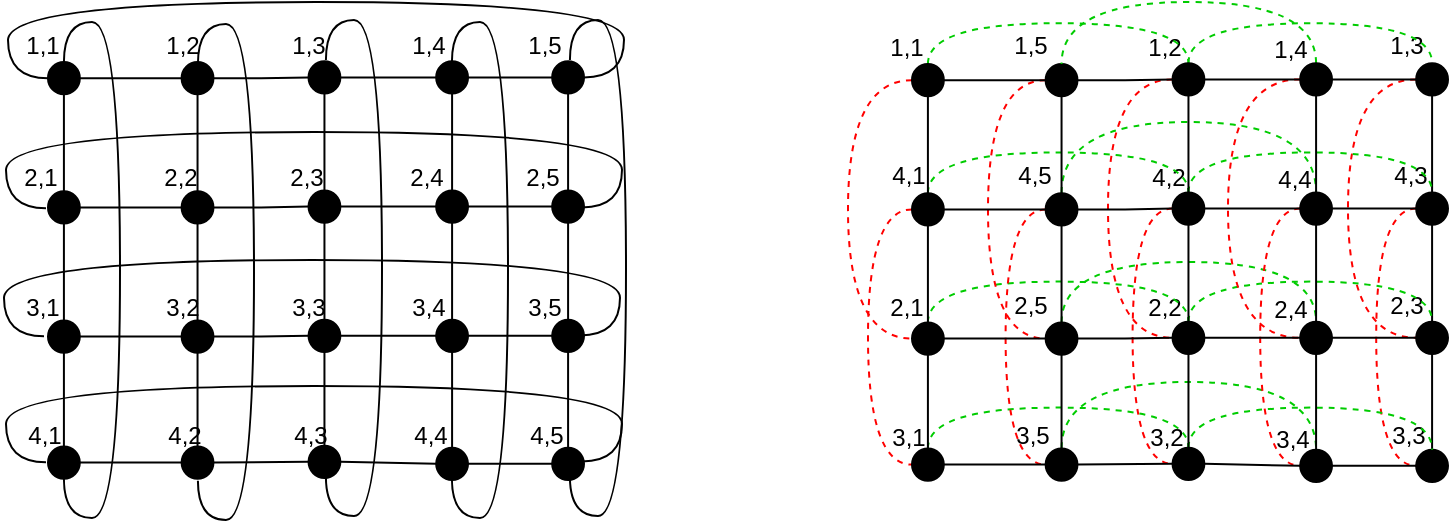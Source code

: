 <mxfile version="20.4.0" type="github">
  <diagram id="6lxwd2tFvA-u8Np8MpL-" name="Page-1">
    <mxGraphModel dx="1038" dy="483" grid="1" gridSize="10" guides="1" tooltips="1" connect="1" arrows="1" fold="1" page="1" pageScale="1" pageWidth="827" pageHeight="1169" math="0" shadow="0">
      <root>
        <mxCell id="0" />
        <mxCell id="1" parent="0" />
        <mxCell id="Bz5Knsb119byF3IW7ttu-165" value="3,3" style="text;html=1;align=center;verticalAlign=middle;resizable=0;points=[];autosize=1;strokeColor=none;fillColor=none;" vertex="1" parent="1">
          <mxGeometry x="770" y="242" width="40" height="30" as="geometry" />
        </mxCell>
        <mxCell id="Bz5Knsb119byF3IW7ttu-88" value="2,4" style="text;html=1;align=center;verticalAlign=middle;resizable=0;points=[];autosize=1;strokeColor=none;fillColor=none;" vertex="1" parent="1">
          <mxGeometry x="711" y="179" width="40" height="30" as="geometry" />
        </mxCell>
        <mxCell id="Bz5Knsb119byF3IW7ttu-166" value="4,3" style="text;html=1;align=center;verticalAlign=middle;resizable=0;points=[];autosize=1;strokeColor=none;fillColor=none;" vertex="1" parent="1">
          <mxGeometry x="771" y="112" width="40" height="30" as="geometry" />
        </mxCell>
        <mxCell id="Bz5Knsb119byF3IW7ttu-93" value="3,4" style="text;html=1;align=center;verticalAlign=middle;resizable=0;points=[];autosize=1;strokeColor=none;fillColor=none;" vertex="1" parent="1">
          <mxGeometry x="712" y="244" width="40" height="30" as="geometry" />
        </mxCell>
        <mxCell id="Bz5Knsb119byF3IW7ttu-98" value="4,4" style="text;html=1;align=center;verticalAlign=middle;resizable=0;points=[];autosize=1;strokeColor=none;fillColor=none;" vertex="1" parent="1">
          <mxGeometry x="713" y="114" width="40" height="30" as="geometry" />
        </mxCell>
        <mxCell id="Bz5Knsb119byF3IW7ttu-170" value="4,1" style="text;html=1;align=center;verticalAlign=middle;resizable=0;points=[];autosize=1;strokeColor=none;fillColor=none;" vertex="1" parent="1">
          <mxGeometry x="520" y="112" width="40" height="30" as="geometry" />
        </mxCell>
        <mxCell id="Bz5Knsb119byF3IW7ttu-83" value="1,4" style="text;html=1;align=center;verticalAlign=middle;resizable=0;points=[];autosize=1;strokeColor=none;fillColor=none;" vertex="1" parent="1">
          <mxGeometry x="711" y="49" width="40" height="30" as="geometry" />
        </mxCell>
        <mxCell id="Bz5Knsb119byF3IW7ttu-163" value="1,3" style="text;html=1;align=center;verticalAlign=middle;resizable=0;points=[];autosize=1;strokeColor=none;fillColor=none;" vertex="1" parent="1">
          <mxGeometry x="769" y="47" width="40" height="30" as="geometry" />
        </mxCell>
        <mxCell id="Bz5Knsb119byF3IW7ttu-56" value="1,1" style="text;html=1;align=center;verticalAlign=middle;resizable=0;points=[];autosize=1;strokeColor=none;fillColor=none;" vertex="1" parent="1">
          <mxGeometry x="87" y="47" width="40" height="30" as="geometry" />
        </mxCell>
        <mxCell id="Bz5Knsb119byF3IW7ttu-57" value="1,2" style="text;html=1;align=center;verticalAlign=middle;resizable=0;points=[];autosize=1;strokeColor=none;fillColor=none;" vertex="1" parent="1">
          <mxGeometry x="157" y="47" width="40" height="30" as="geometry" />
        </mxCell>
        <mxCell id="Bz5Knsb119byF3IW7ttu-58" value="1,3" style="text;html=1;align=center;verticalAlign=middle;resizable=0;points=[];autosize=1;strokeColor=none;fillColor=none;" vertex="1" parent="1">
          <mxGeometry x="220" y="47" width="40" height="30" as="geometry" />
        </mxCell>
        <mxCell id="Bz5Knsb119byF3IW7ttu-59" value="1,4" style="text;html=1;align=center;verticalAlign=middle;resizable=0;points=[];autosize=1;strokeColor=none;fillColor=none;" vertex="1" parent="1">
          <mxGeometry x="280" y="47" width="40" height="30" as="geometry" />
        </mxCell>
        <mxCell id="Bz5Knsb119byF3IW7ttu-60" value="1,5" style="text;html=1;align=center;verticalAlign=middle;resizable=0;points=[];autosize=1;strokeColor=none;fillColor=none;" vertex="1" parent="1">
          <mxGeometry x="338" y="47" width="40" height="30" as="geometry" />
        </mxCell>
        <mxCell id="Bz5Knsb119byF3IW7ttu-61" value="2,1" style="text;html=1;align=center;verticalAlign=middle;resizable=0;points=[];autosize=1;strokeColor=none;fillColor=none;" vertex="1" parent="1">
          <mxGeometry x="86" y="113" width="40" height="30" as="geometry" />
        </mxCell>
        <mxCell id="Bz5Knsb119byF3IW7ttu-62" value="2,2" style="text;html=1;align=center;verticalAlign=middle;resizable=0;points=[];autosize=1;strokeColor=none;fillColor=none;" vertex="1" parent="1">
          <mxGeometry x="156" y="113" width="40" height="30" as="geometry" />
        </mxCell>
        <mxCell id="Bz5Knsb119byF3IW7ttu-63" value="2,3" style="text;html=1;align=center;verticalAlign=middle;resizable=0;points=[];autosize=1;strokeColor=none;fillColor=none;" vertex="1" parent="1">
          <mxGeometry x="219" y="113" width="40" height="30" as="geometry" />
        </mxCell>
        <mxCell id="Bz5Knsb119byF3IW7ttu-64" value="2,4" style="text;html=1;align=center;verticalAlign=middle;resizable=0;points=[];autosize=1;strokeColor=none;fillColor=none;" vertex="1" parent="1">
          <mxGeometry x="279" y="113" width="40" height="30" as="geometry" />
        </mxCell>
        <mxCell id="Bz5Knsb119byF3IW7ttu-65" value="2,5" style="text;html=1;align=center;verticalAlign=middle;resizable=0;points=[];autosize=1;strokeColor=none;fillColor=none;" vertex="1" parent="1">
          <mxGeometry x="337" y="113" width="40" height="30" as="geometry" />
        </mxCell>
        <mxCell id="Bz5Knsb119byF3IW7ttu-66" value="3,1" style="text;html=1;align=center;verticalAlign=middle;resizable=0;points=[];autosize=1;strokeColor=none;fillColor=none;" vertex="1" parent="1">
          <mxGeometry x="87" y="178" width="40" height="30" as="geometry" />
        </mxCell>
        <mxCell id="Bz5Knsb119byF3IW7ttu-67" value="3,2" style="text;html=1;align=center;verticalAlign=middle;resizable=0;points=[];autosize=1;strokeColor=none;fillColor=none;" vertex="1" parent="1">
          <mxGeometry x="157" y="178" width="40" height="30" as="geometry" />
        </mxCell>
        <mxCell id="Bz5Knsb119byF3IW7ttu-68" value="3,3" style="text;html=1;align=center;verticalAlign=middle;resizable=0;points=[];autosize=1;strokeColor=none;fillColor=none;" vertex="1" parent="1">
          <mxGeometry x="220" y="178" width="40" height="30" as="geometry" />
        </mxCell>
        <mxCell id="Bz5Knsb119byF3IW7ttu-69" value="3,4" style="text;html=1;align=center;verticalAlign=middle;resizable=0;points=[];autosize=1;strokeColor=none;fillColor=none;" vertex="1" parent="1">
          <mxGeometry x="280" y="178" width="40" height="30" as="geometry" />
        </mxCell>
        <mxCell id="Bz5Knsb119byF3IW7ttu-70" value="3,5" style="text;html=1;align=center;verticalAlign=middle;resizable=0;points=[];autosize=1;strokeColor=none;fillColor=none;" vertex="1" parent="1">
          <mxGeometry x="338" y="178" width="40" height="30" as="geometry" />
        </mxCell>
        <mxCell id="Bz5Knsb119byF3IW7ttu-71" value="4,1" style="text;html=1;align=center;verticalAlign=middle;resizable=0;points=[];autosize=1;strokeColor=none;fillColor=none;" vertex="1" parent="1">
          <mxGeometry x="88" y="242" width="40" height="30" as="geometry" />
        </mxCell>
        <mxCell id="Bz5Knsb119byF3IW7ttu-72" value="4,2" style="text;html=1;align=center;verticalAlign=middle;resizable=0;points=[];autosize=1;strokeColor=none;fillColor=none;" vertex="1" parent="1">
          <mxGeometry x="158" y="242" width="40" height="30" as="geometry" />
        </mxCell>
        <mxCell id="Bz5Knsb119byF3IW7ttu-73" value="4,3" style="text;html=1;align=center;verticalAlign=middle;resizable=0;points=[];autosize=1;strokeColor=none;fillColor=none;" vertex="1" parent="1">
          <mxGeometry x="221" y="242" width="40" height="30" as="geometry" />
        </mxCell>
        <mxCell id="Bz5Knsb119byF3IW7ttu-74" value="4,4" style="text;html=1;align=center;verticalAlign=middle;resizable=0;points=[];autosize=1;strokeColor=none;fillColor=none;" vertex="1" parent="1">
          <mxGeometry x="281" y="242" width="40" height="30" as="geometry" />
        </mxCell>
        <mxCell id="Bz5Knsb119byF3IW7ttu-75" value="4,5" style="text;html=1;align=center;verticalAlign=middle;resizable=0;points=[];autosize=1;strokeColor=none;fillColor=none;" vertex="1" parent="1">
          <mxGeometry x="339" y="242" width="40" height="30" as="geometry" />
        </mxCell>
        <mxCell id="Bz5Knsb119byF3IW7ttu-42" value="" style="group" vertex="1" connectable="0" parent="1">
          <mxGeometry x="110" y="70" width="210" height="210" as="geometry" />
        </mxCell>
        <mxCell id="Bz5Knsb119byF3IW7ttu-156" style="edgeStyle=orthogonalEdgeStyle;curved=1;rounded=0;orthogonalLoop=1;jettySize=auto;html=1;exitX=0.5;exitY=0;exitDx=0;exitDy=0;entryX=0.5;entryY=1;entryDx=0;entryDy=0;endArrow=none;endFill=0;" edge="1" parent="Bz5Knsb119byF3IW7ttu-42" source="Bz5Knsb119byF3IW7ttu-1" target="Bz5Knsb119byF3IW7ttu-6">
          <mxGeometry relative="1" as="geometry">
            <Array as="points">
              <mxPoint x="8" y="-20" />
              <mxPoint x="36" y="-20" />
              <mxPoint x="36" y="228" />
              <mxPoint x="8" y="228" />
            </Array>
          </mxGeometry>
        </mxCell>
        <mxCell id="Bz5Knsb119byF3IW7ttu-1" value="" style="ellipse;whiteSpace=wrap;html=1;strokeColor=#000000;fillColor=#000000;" vertex="1" parent="Bz5Knsb119byF3IW7ttu-42">
          <mxGeometry width="15.909" height="16.154" as="geometry" />
        </mxCell>
        <mxCell id="Bz5Knsb119byF3IW7ttu-2" value="" style="ellipse;whiteSpace=wrap;html=1;strokeColor=#000000;fillColor=#000000;" vertex="1" parent="Bz5Knsb119byF3IW7ttu-42">
          <mxGeometry y="64.615" width="15.909" height="16.154" as="geometry" />
        </mxCell>
        <mxCell id="Bz5Knsb119byF3IW7ttu-4" style="edgeStyle=orthogonalEdgeStyle;rounded=0;orthogonalLoop=1;jettySize=auto;html=1;exitX=0.5;exitY=1;exitDx=0;exitDy=0;entryX=0.5;entryY=0;entryDx=0;entryDy=0;endArrow=none;endFill=0;" edge="1" parent="Bz5Knsb119byF3IW7ttu-42" source="Bz5Knsb119byF3IW7ttu-1" target="Bz5Knsb119byF3IW7ttu-2">
          <mxGeometry relative="1" as="geometry" />
        </mxCell>
        <mxCell id="Bz5Knsb119byF3IW7ttu-3" value="" style="ellipse;whiteSpace=wrap;html=1;strokeColor=#000000;fillColor=#000000;" vertex="1" parent="Bz5Knsb119byF3IW7ttu-42">
          <mxGeometry y="129.231" width="15.909" height="16.154" as="geometry" />
        </mxCell>
        <mxCell id="Bz5Knsb119byF3IW7ttu-5" style="edgeStyle=orthogonalEdgeStyle;rounded=0;orthogonalLoop=1;jettySize=auto;html=1;exitX=0.5;exitY=1;exitDx=0;exitDy=0;entryX=0.5;entryY=0;entryDx=0;entryDy=0;endArrow=none;endFill=0;" edge="1" parent="Bz5Knsb119byF3IW7ttu-42" source="Bz5Knsb119byF3IW7ttu-2" target="Bz5Knsb119byF3IW7ttu-3">
          <mxGeometry relative="1" as="geometry" />
        </mxCell>
        <mxCell id="Bz5Knsb119byF3IW7ttu-6" value="" style="ellipse;whiteSpace=wrap;html=1;strokeColor=#000000;fillColor=#000000;" vertex="1" parent="Bz5Knsb119byF3IW7ttu-42">
          <mxGeometry y="192.231" width="15.909" height="16.154" as="geometry" />
        </mxCell>
        <mxCell id="Bz5Knsb119byF3IW7ttu-7" style="rounded=0;orthogonalLoop=1;jettySize=auto;html=1;exitX=0.5;exitY=1;exitDx=0;exitDy=0;endArrow=none;endFill=0;entryX=0.5;entryY=0;entryDx=0;entryDy=0;" edge="1" parent="Bz5Knsb119byF3IW7ttu-42" source="Bz5Knsb119byF3IW7ttu-3" target="Bz5Knsb119byF3IW7ttu-6">
          <mxGeometry relative="1" as="geometry">
            <mxPoint x="20" y="180" as="targetPoint" />
          </mxGeometry>
        </mxCell>
        <mxCell id="Bz5Knsb119byF3IW7ttu-9" value="" style="ellipse;whiteSpace=wrap;html=1;strokeColor=#000000;fillColor=#000000;" vertex="1" parent="Bz5Knsb119byF3IW7ttu-42">
          <mxGeometry x="66.818" width="15.909" height="16.154" as="geometry" />
        </mxCell>
        <mxCell id="Bz5Knsb119byF3IW7ttu-16" style="edgeStyle=orthogonalEdgeStyle;rounded=0;orthogonalLoop=1;jettySize=auto;html=1;exitX=1;exitY=0.5;exitDx=0;exitDy=0;entryX=0;entryY=0.5;entryDx=0;entryDy=0;endArrow=none;endFill=0;" edge="1" parent="Bz5Knsb119byF3IW7ttu-42" source="Bz5Knsb119byF3IW7ttu-1" target="Bz5Knsb119byF3IW7ttu-9">
          <mxGeometry relative="1" as="geometry" />
        </mxCell>
        <mxCell id="Bz5Knsb119byF3IW7ttu-11" value="" style="ellipse;whiteSpace=wrap;html=1;strokeColor=#000000;fillColor=#000000;" vertex="1" parent="Bz5Knsb119byF3IW7ttu-42">
          <mxGeometry x="66.818" y="64.615" width="15.909" height="16.154" as="geometry" />
        </mxCell>
        <mxCell id="Bz5Knsb119byF3IW7ttu-17" style="edgeStyle=orthogonalEdgeStyle;rounded=0;orthogonalLoop=1;jettySize=auto;html=1;exitX=1;exitY=0.5;exitDx=0;exitDy=0;entryX=0;entryY=0.5;entryDx=0;entryDy=0;endArrow=none;endFill=0;" edge="1" parent="Bz5Knsb119byF3IW7ttu-42" source="Bz5Knsb119byF3IW7ttu-2" target="Bz5Knsb119byF3IW7ttu-11">
          <mxGeometry relative="1" as="geometry" />
        </mxCell>
        <mxCell id="Bz5Knsb119byF3IW7ttu-8" style="edgeStyle=orthogonalEdgeStyle;rounded=0;orthogonalLoop=1;jettySize=auto;html=1;exitX=0.5;exitY=1;exitDx=0;exitDy=0;entryX=0.5;entryY=0;entryDx=0;entryDy=0;endArrow=none;endFill=0;" edge="1" parent="Bz5Knsb119byF3IW7ttu-42" source="Bz5Knsb119byF3IW7ttu-9" target="Bz5Knsb119byF3IW7ttu-11">
          <mxGeometry relative="1" as="geometry" />
        </mxCell>
        <mxCell id="Bz5Knsb119byF3IW7ttu-13" value="" style="ellipse;whiteSpace=wrap;html=1;strokeColor=#000000;fillColor=#000000;" vertex="1" parent="Bz5Knsb119byF3IW7ttu-42">
          <mxGeometry x="66.818" y="129.231" width="15.909" height="16.154" as="geometry" />
        </mxCell>
        <mxCell id="Bz5Knsb119byF3IW7ttu-18" style="edgeStyle=orthogonalEdgeStyle;rounded=0;orthogonalLoop=1;jettySize=auto;html=1;exitX=1;exitY=0.5;exitDx=0;exitDy=0;entryX=0;entryY=0.5;entryDx=0;entryDy=0;endArrow=none;endFill=0;" edge="1" parent="Bz5Knsb119byF3IW7ttu-42" source="Bz5Knsb119byF3IW7ttu-3" target="Bz5Knsb119byF3IW7ttu-13">
          <mxGeometry relative="1" as="geometry" />
        </mxCell>
        <mxCell id="Bz5Knsb119byF3IW7ttu-10" style="edgeStyle=orthogonalEdgeStyle;rounded=0;orthogonalLoop=1;jettySize=auto;html=1;exitX=0.5;exitY=1;exitDx=0;exitDy=0;entryX=0.5;entryY=0;entryDx=0;entryDy=0;endArrow=none;endFill=0;" edge="1" parent="Bz5Knsb119byF3IW7ttu-42" source="Bz5Knsb119byF3IW7ttu-11" target="Bz5Knsb119byF3IW7ttu-13">
          <mxGeometry relative="1" as="geometry" />
        </mxCell>
        <mxCell id="Bz5Knsb119byF3IW7ttu-14" value="" style="ellipse;whiteSpace=wrap;html=1;strokeColor=#000000;fillColor=#000000;" vertex="1" parent="Bz5Knsb119byF3IW7ttu-42">
          <mxGeometry x="66.818" y="192.231" width="15.909" height="16.154" as="geometry" />
        </mxCell>
        <mxCell id="Bz5Knsb119byF3IW7ttu-19" style="rounded=0;orthogonalLoop=1;jettySize=auto;html=1;exitX=1;exitY=0.5;exitDx=0;exitDy=0;endArrow=none;endFill=0;entryX=0;entryY=0.5;entryDx=0;entryDy=0;" edge="1" parent="Bz5Knsb119byF3IW7ttu-42" source="Bz5Knsb119byF3IW7ttu-6" target="Bz5Knsb119byF3IW7ttu-14">
          <mxGeometry relative="1" as="geometry">
            <mxPoint x="50" y="170" as="targetPoint" />
          </mxGeometry>
        </mxCell>
        <mxCell id="Bz5Knsb119byF3IW7ttu-12" style="rounded=0;orthogonalLoop=1;jettySize=auto;html=1;entryX=0.5;entryY=0;entryDx=0;entryDy=0;endArrow=none;endFill=0;exitX=0.5;exitY=1;exitDx=0;exitDy=0;" edge="1" parent="Bz5Knsb119byF3IW7ttu-42" source="Bz5Knsb119byF3IW7ttu-13" target="Bz5Knsb119byF3IW7ttu-14">
          <mxGeometry relative="1" as="geometry">
            <mxPoint x="60" y="160" as="sourcePoint" />
          </mxGeometry>
        </mxCell>
        <mxCell id="Bz5Knsb119byF3IW7ttu-22" value="" style="ellipse;whiteSpace=wrap;html=1;strokeColor=#000000;fillColor=#000000;" vertex="1" parent="Bz5Knsb119byF3IW7ttu-42">
          <mxGeometry x="130.273" y="-0.385" width="15.909" height="16.154" as="geometry" />
        </mxCell>
        <mxCell id="Bz5Knsb119byF3IW7ttu-38" style="edgeStyle=orthogonalEdgeStyle;rounded=0;orthogonalLoop=1;jettySize=auto;html=1;exitX=1;exitY=0.5;exitDx=0;exitDy=0;entryX=0;entryY=0.5;entryDx=0;entryDy=0;endArrow=none;endFill=0;" edge="1" parent="Bz5Knsb119byF3IW7ttu-42" source="Bz5Knsb119byF3IW7ttu-9" target="Bz5Knsb119byF3IW7ttu-22">
          <mxGeometry relative="1" as="geometry" />
        </mxCell>
        <mxCell id="Bz5Knsb119byF3IW7ttu-25" value="" style="ellipse;whiteSpace=wrap;html=1;strokeColor=#000000;fillColor=#000000;" vertex="1" parent="Bz5Knsb119byF3IW7ttu-42">
          <mxGeometry x="130.273" y="64.231" width="15.909" height="16.154" as="geometry" />
        </mxCell>
        <mxCell id="Bz5Knsb119byF3IW7ttu-39" style="edgeStyle=orthogonalEdgeStyle;rounded=0;orthogonalLoop=1;jettySize=auto;html=1;exitX=1;exitY=0.5;exitDx=0;exitDy=0;entryX=0;entryY=0.5;entryDx=0;entryDy=0;endArrow=none;endFill=0;" edge="1" parent="Bz5Knsb119byF3IW7ttu-42" source="Bz5Knsb119byF3IW7ttu-11" target="Bz5Knsb119byF3IW7ttu-25">
          <mxGeometry relative="1" as="geometry" />
        </mxCell>
        <mxCell id="Bz5Knsb119byF3IW7ttu-20" style="edgeStyle=orthogonalEdgeStyle;rounded=0;orthogonalLoop=1;jettySize=auto;html=1;exitX=0.5;exitY=1;exitDx=0;exitDy=0;entryX=0.5;entryY=0;entryDx=0;entryDy=0;endArrow=none;endFill=0;" edge="1" parent="Bz5Knsb119byF3IW7ttu-42" source="Bz5Knsb119byF3IW7ttu-22" target="Bz5Knsb119byF3IW7ttu-25">
          <mxGeometry relative="1" as="geometry" />
        </mxCell>
        <mxCell id="Bz5Knsb119byF3IW7ttu-28" value="" style="ellipse;whiteSpace=wrap;html=1;strokeColor=#000000;fillColor=#000000;" vertex="1" parent="Bz5Knsb119byF3IW7ttu-42">
          <mxGeometry x="130.273" y="128.846" width="15.909" height="16.154" as="geometry" />
        </mxCell>
        <mxCell id="Bz5Knsb119byF3IW7ttu-40" style="edgeStyle=orthogonalEdgeStyle;rounded=0;orthogonalLoop=1;jettySize=auto;html=1;exitX=1;exitY=0.5;exitDx=0;exitDy=0;entryX=0;entryY=0.5;entryDx=0;entryDy=0;endArrow=none;endFill=0;" edge="1" parent="Bz5Knsb119byF3IW7ttu-42" source="Bz5Knsb119byF3IW7ttu-13" target="Bz5Knsb119byF3IW7ttu-28">
          <mxGeometry relative="1" as="geometry" />
        </mxCell>
        <mxCell id="Bz5Knsb119byF3IW7ttu-23" style="edgeStyle=orthogonalEdgeStyle;rounded=0;orthogonalLoop=1;jettySize=auto;html=1;exitX=0.5;exitY=1;exitDx=0;exitDy=0;entryX=0.5;entryY=0;entryDx=0;entryDy=0;endArrow=none;endFill=0;" edge="1" parent="Bz5Knsb119byF3IW7ttu-42" source="Bz5Knsb119byF3IW7ttu-25" target="Bz5Knsb119byF3IW7ttu-28">
          <mxGeometry relative="1" as="geometry" />
        </mxCell>
        <mxCell id="Bz5Knsb119byF3IW7ttu-30" value="" style="ellipse;whiteSpace=wrap;html=1;strokeColor=#000000;fillColor=#000000;" vertex="1" parent="Bz5Knsb119byF3IW7ttu-42">
          <mxGeometry x="130.273" y="191.846" width="15.909" height="16.154" as="geometry" />
        </mxCell>
        <mxCell id="Bz5Knsb119byF3IW7ttu-41" style="rounded=0;orthogonalLoop=1;jettySize=auto;html=1;exitX=1;exitY=0.5;exitDx=0;exitDy=0;entryX=0;entryY=0.5;entryDx=0;entryDy=0;endArrow=none;endFill=0;" edge="1" parent="Bz5Knsb119byF3IW7ttu-42" source="Bz5Knsb119byF3IW7ttu-14" target="Bz5Knsb119byF3IW7ttu-30">
          <mxGeometry relative="1" as="geometry" />
        </mxCell>
        <mxCell id="Bz5Knsb119byF3IW7ttu-26" style="rounded=0;orthogonalLoop=1;jettySize=auto;html=1;exitX=0.5;exitY=1;exitDx=0;exitDy=0;entryX=0.5;entryY=0;entryDx=0;entryDy=0;endArrow=none;endFill=0;" edge="1" parent="Bz5Knsb119byF3IW7ttu-42" source="Bz5Knsb119byF3IW7ttu-28" target="Bz5Knsb119byF3IW7ttu-30">
          <mxGeometry relative="1" as="geometry" />
        </mxCell>
        <mxCell id="Bz5Knsb119byF3IW7ttu-32" value="" style="ellipse;whiteSpace=wrap;html=1;strokeColor=#000000;fillColor=#000000;" vertex="1" parent="Bz5Knsb119byF3IW7ttu-42">
          <mxGeometry x="194.091" y="-0.385" width="15.909" height="16.154" as="geometry" />
        </mxCell>
        <mxCell id="Bz5Knsb119byF3IW7ttu-21" style="edgeStyle=orthogonalEdgeStyle;rounded=0;orthogonalLoop=1;jettySize=auto;html=1;exitX=1;exitY=0.5;exitDx=0;exitDy=0;entryX=0;entryY=0.5;entryDx=0;entryDy=0;endArrow=none;endFill=0;" edge="1" parent="Bz5Knsb119byF3IW7ttu-42" source="Bz5Knsb119byF3IW7ttu-22" target="Bz5Knsb119byF3IW7ttu-32">
          <mxGeometry relative="1" as="geometry" />
        </mxCell>
        <mxCell id="Bz5Knsb119byF3IW7ttu-34" value="" style="ellipse;whiteSpace=wrap;html=1;strokeColor=#000000;fillColor=#000000;" vertex="1" parent="Bz5Knsb119byF3IW7ttu-42">
          <mxGeometry x="194.091" y="64.231" width="15.909" height="16.154" as="geometry" />
        </mxCell>
        <mxCell id="Bz5Knsb119byF3IW7ttu-24" style="edgeStyle=orthogonalEdgeStyle;rounded=0;orthogonalLoop=1;jettySize=auto;html=1;exitX=1;exitY=0.5;exitDx=0;exitDy=0;entryX=0;entryY=0.5;entryDx=0;entryDy=0;endArrow=none;endFill=0;" edge="1" parent="Bz5Knsb119byF3IW7ttu-42" source="Bz5Knsb119byF3IW7ttu-25" target="Bz5Knsb119byF3IW7ttu-34">
          <mxGeometry relative="1" as="geometry" />
        </mxCell>
        <mxCell id="Bz5Knsb119byF3IW7ttu-31" style="edgeStyle=orthogonalEdgeStyle;rounded=0;orthogonalLoop=1;jettySize=auto;html=1;exitX=0.5;exitY=1;exitDx=0;exitDy=0;entryX=0.5;entryY=0;entryDx=0;entryDy=0;endArrow=none;endFill=0;" edge="1" parent="Bz5Knsb119byF3IW7ttu-42" source="Bz5Knsb119byF3IW7ttu-32" target="Bz5Knsb119byF3IW7ttu-34">
          <mxGeometry relative="1" as="geometry" />
        </mxCell>
        <mxCell id="Bz5Knsb119byF3IW7ttu-36" value="" style="ellipse;whiteSpace=wrap;html=1;strokeColor=#000000;fillColor=#000000;" vertex="1" parent="Bz5Knsb119byF3IW7ttu-42">
          <mxGeometry x="194.091" y="128.846" width="15.909" height="16.154" as="geometry" />
        </mxCell>
        <mxCell id="Bz5Knsb119byF3IW7ttu-27" style="edgeStyle=orthogonalEdgeStyle;rounded=0;orthogonalLoop=1;jettySize=auto;html=1;exitX=1;exitY=0.5;exitDx=0;exitDy=0;entryX=0;entryY=0.5;entryDx=0;entryDy=0;endArrow=none;endFill=0;" edge="1" parent="Bz5Knsb119byF3IW7ttu-42" source="Bz5Knsb119byF3IW7ttu-28" target="Bz5Knsb119byF3IW7ttu-36">
          <mxGeometry relative="1" as="geometry" />
        </mxCell>
        <mxCell id="Bz5Knsb119byF3IW7ttu-33" style="edgeStyle=orthogonalEdgeStyle;rounded=0;orthogonalLoop=1;jettySize=auto;html=1;exitX=0.5;exitY=1;exitDx=0;exitDy=0;entryX=0.5;entryY=0;entryDx=0;entryDy=0;endArrow=none;endFill=0;" edge="1" parent="Bz5Knsb119byF3IW7ttu-42" source="Bz5Knsb119byF3IW7ttu-34" target="Bz5Knsb119byF3IW7ttu-36">
          <mxGeometry relative="1" as="geometry" />
        </mxCell>
        <mxCell id="Bz5Knsb119byF3IW7ttu-37" value="" style="ellipse;whiteSpace=wrap;html=1;strokeColor=#000000;fillColor=#000000;" vertex="1" parent="Bz5Knsb119byF3IW7ttu-42">
          <mxGeometry x="194.091" y="192.846" width="15.909" height="16.154" as="geometry" />
        </mxCell>
        <mxCell id="Bz5Knsb119byF3IW7ttu-29" style="rounded=0;orthogonalLoop=1;jettySize=auto;html=1;exitX=1;exitY=0.5;exitDx=0;exitDy=0;entryX=0;entryY=0.5;entryDx=0;entryDy=0;endArrow=none;endFill=0;" edge="1" parent="Bz5Knsb119byF3IW7ttu-42" source="Bz5Knsb119byF3IW7ttu-30" target="Bz5Knsb119byF3IW7ttu-37">
          <mxGeometry relative="1" as="geometry" />
        </mxCell>
        <mxCell id="Bz5Knsb119byF3IW7ttu-35" style="rounded=0;orthogonalLoop=1;jettySize=auto;html=1;exitX=0.5;exitY=1;exitDx=0;exitDy=0;entryX=0.5;entryY=0;entryDx=0;entryDy=0;endArrow=none;endFill=0;" edge="1" parent="Bz5Knsb119byF3IW7ttu-42" source="Bz5Knsb119byF3IW7ttu-36" target="Bz5Knsb119byF3IW7ttu-37">
          <mxGeometry relative="1" as="geometry" />
        </mxCell>
        <mxCell id="Bz5Knsb119byF3IW7ttu-45" value="" style="ellipse;whiteSpace=wrap;html=1;strokeColor=#000000;fillColor=#000000;" vertex="1" parent="1">
          <mxGeometry x="362.091" y="69.615" width="15.909" height="16.154" as="geometry" />
        </mxCell>
        <mxCell id="Bz5Knsb119byF3IW7ttu-46" value="" style="ellipse;whiteSpace=wrap;html=1;strokeColor=#000000;fillColor=#000000;" vertex="1" parent="1">
          <mxGeometry x="362.091" y="134.231" width="15.909" height="16.154" as="geometry" />
        </mxCell>
        <mxCell id="Bz5Knsb119byF3IW7ttu-47" style="edgeStyle=orthogonalEdgeStyle;rounded=0;orthogonalLoop=1;jettySize=auto;html=1;exitX=0.5;exitY=1;exitDx=0;exitDy=0;entryX=0.5;entryY=0;entryDx=0;entryDy=0;endArrow=none;endFill=0;" edge="1" parent="1" source="Bz5Knsb119byF3IW7ttu-45" target="Bz5Knsb119byF3IW7ttu-46">
          <mxGeometry relative="1" as="geometry" />
        </mxCell>
        <mxCell id="Bz5Knsb119byF3IW7ttu-48" value="" style="ellipse;whiteSpace=wrap;html=1;strokeColor=#000000;fillColor=#000000;" vertex="1" parent="1">
          <mxGeometry x="362.091" y="198.846" width="15.909" height="16.154" as="geometry" />
        </mxCell>
        <mxCell id="Bz5Knsb119byF3IW7ttu-49" style="edgeStyle=orthogonalEdgeStyle;rounded=0;orthogonalLoop=1;jettySize=auto;html=1;exitX=0.5;exitY=1;exitDx=0;exitDy=0;entryX=0.5;entryY=0;entryDx=0;entryDy=0;endArrow=none;endFill=0;" edge="1" parent="1" source="Bz5Knsb119byF3IW7ttu-46" target="Bz5Knsb119byF3IW7ttu-48">
          <mxGeometry relative="1" as="geometry" />
        </mxCell>
        <mxCell id="Bz5Knsb119byF3IW7ttu-50" value="" style="ellipse;whiteSpace=wrap;html=1;strokeColor=#000000;fillColor=#000000;" vertex="1" parent="1">
          <mxGeometry x="362.091" y="262.846" width="15.909" height="16.154" as="geometry" />
        </mxCell>
        <mxCell id="Bz5Knsb119byF3IW7ttu-51" style="rounded=0;orthogonalLoop=1;jettySize=auto;html=1;exitX=0.5;exitY=1;exitDx=0;exitDy=0;entryX=0.5;entryY=0;entryDx=0;entryDy=0;endArrow=none;endFill=0;" edge="1" parent="1" source="Bz5Knsb119byF3IW7ttu-48" target="Bz5Knsb119byF3IW7ttu-50">
          <mxGeometry relative="1" as="geometry" />
        </mxCell>
        <mxCell id="Bz5Knsb119byF3IW7ttu-52" style="edgeStyle=none;rounded=0;orthogonalLoop=1;jettySize=auto;html=1;exitX=1;exitY=0.5;exitDx=0;exitDy=0;entryX=0;entryY=0.5;entryDx=0;entryDy=0;endArrow=none;endFill=0;" edge="1" parent="1" source="Bz5Knsb119byF3IW7ttu-32" target="Bz5Knsb119byF3IW7ttu-45">
          <mxGeometry relative="1" as="geometry" />
        </mxCell>
        <mxCell id="Bz5Knsb119byF3IW7ttu-53" style="edgeStyle=none;rounded=0;orthogonalLoop=1;jettySize=auto;html=1;exitX=1;exitY=0.5;exitDx=0;exitDy=0;entryX=0;entryY=0.5;entryDx=0;entryDy=0;endArrow=none;endFill=0;" edge="1" parent="1" source="Bz5Knsb119byF3IW7ttu-34" target="Bz5Knsb119byF3IW7ttu-46">
          <mxGeometry relative="1" as="geometry" />
        </mxCell>
        <mxCell id="Bz5Knsb119byF3IW7ttu-54" style="edgeStyle=none;rounded=0;orthogonalLoop=1;jettySize=auto;html=1;exitX=1;exitY=0.5;exitDx=0;exitDy=0;entryX=0;entryY=0.5;entryDx=0;entryDy=0;endArrow=none;endFill=0;" edge="1" parent="1" source="Bz5Knsb119byF3IW7ttu-36" target="Bz5Knsb119byF3IW7ttu-48">
          <mxGeometry relative="1" as="geometry" />
        </mxCell>
        <mxCell id="Bz5Knsb119byF3IW7ttu-55" style="edgeStyle=none;rounded=0;orthogonalLoop=1;jettySize=auto;html=1;exitX=1;exitY=0.5;exitDx=0;exitDy=0;entryX=0;entryY=0.5;entryDx=0;entryDy=0;endArrow=none;endFill=0;" edge="1" parent="1" source="Bz5Knsb119byF3IW7ttu-37" target="Bz5Knsb119byF3IW7ttu-50">
          <mxGeometry relative="1" as="geometry" />
        </mxCell>
        <mxCell id="Bz5Knsb119byF3IW7ttu-78" style="edgeStyle=orthogonalEdgeStyle;rounded=0;orthogonalLoop=1;jettySize=auto;html=1;exitX=0;exitY=0.5;exitDx=0;exitDy=0;entryX=1;entryY=0.5;entryDx=0;entryDy=0;endArrow=none;endFill=0;curved=1;" edge="1" parent="1" source="Bz5Knsb119byF3IW7ttu-1" target="Bz5Knsb119byF3IW7ttu-45">
          <mxGeometry relative="1" as="geometry">
            <Array as="points">
              <mxPoint x="90" y="78" />
              <mxPoint x="90" y="40" />
              <mxPoint x="398" y="40" />
              <mxPoint x="398" y="78" />
            </Array>
          </mxGeometry>
        </mxCell>
        <mxCell id="Bz5Knsb119byF3IW7ttu-79" style="edgeStyle=orthogonalEdgeStyle;rounded=0;orthogonalLoop=1;jettySize=auto;html=1;exitX=0;exitY=0.5;exitDx=0;exitDy=0;entryX=1;entryY=0.5;entryDx=0;entryDy=0;endArrow=none;endFill=0;curved=1;" edge="1" parent="1">
          <mxGeometry relative="1" as="geometry">
            <mxPoint x="109.0" y="143.077" as="sourcePoint" />
            <mxPoint x="377.0" y="142.692" as="targetPoint" />
            <Array as="points">
              <mxPoint x="89" y="143" />
              <mxPoint x="89" y="105" />
              <mxPoint x="397" y="105" />
              <mxPoint x="397" y="143" />
            </Array>
          </mxGeometry>
        </mxCell>
        <mxCell id="Bz5Knsb119byF3IW7ttu-80" value="1,1" style="text;html=1;align=center;verticalAlign=middle;resizable=0;points=[];autosize=1;strokeColor=none;fillColor=none;" vertex="1" parent="1">
          <mxGeometry x="519" y="48" width="40" height="30" as="geometry" />
        </mxCell>
        <mxCell id="Bz5Knsb119byF3IW7ttu-81" value="1,2" style="text;html=1;align=center;verticalAlign=middle;resizable=0;points=[];autosize=1;strokeColor=none;fillColor=none;" vertex="1" parent="1">
          <mxGeometry x="648" y="48" width="40" height="30" as="geometry" />
        </mxCell>
        <mxCell id="Bz5Knsb119byF3IW7ttu-84" value="1,5" style="text;html=1;align=center;verticalAlign=middle;resizable=0;points=[];autosize=1;strokeColor=none;fillColor=none;" vertex="1" parent="1">
          <mxGeometry x="581" y="47" width="40" height="30" as="geometry" />
        </mxCell>
        <mxCell id="Bz5Knsb119byF3IW7ttu-85" value="2,1" style="text;html=1;align=center;verticalAlign=middle;resizable=0;points=[];autosize=1;strokeColor=none;fillColor=none;" vertex="1" parent="1">
          <mxGeometry x="519" y="178" width="40" height="30" as="geometry" />
        </mxCell>
        <mxCell id="Bz5Knsb119byF3IW7ttu-86" value="2,2" style="text;html=1;align=center;verticalAlign=middle;resizable=0;points=[];autosize=1;strokeColor=none;fillColor=none;" vertex="1" parent="1">
          <mxGeometry x="648" y="178" width="40" height="30" as="geometry" />
        </mxCell>
        <mxCell id="Bz5Knsb119byF3IW7ttu-89" value="2,5" style="text;html=1;align=center;verticalAlign=middle;resizable=0;points=[];autosize=1;strokeColor=none;fillColor=none;" vertex="1" parent="1">
          <mxGeometry x="581" y="177" width="40" height="30" as="geometry" />
        </mxCell>
        <mxCell id="Bz5Knsb119byF3IW7ttu-90" value="3,1" style="text;html=1;align=center;verticalAlign=middle;resizable=0;points=[];autosize=1;strokeColor=none;fillColor=none;" vertex="1" parent="1">
          <mxGeometry x="520" y="243" width="40" height="30" as="geometry" />
        </mxCell>
        <mxCell id="Bz5Knsb119byF3IW7ttu-91" value="3,2" style="text;html=1;align=center;verticalAlign=middle;resizable=0;points=[];autosize=1;strokeColor=none;fillColor=none;" vertex="1" parent="1">
          <mxGeometry x="649" y="243" width="40" height="30" as="geometry" />
        </mxCell>
        <mxCell id="Bz5Knsb119byF3IW7ttu-94" value="3,5" style="text;html=1;align=center;verticalAlign=middle;resizable=0;points=[];autosize=1;strokeColor=none;fillColor=none;" vertex="1" parent="1">
          <mxGeometry x="582" y="242" width="40" height="30" as="geometry" />
        </mxCell>
        <mxCell id="Bz5Knsb119byF3IW7ttu-96" value="4,2" style="text;html=1;align=center;verticalAlign=middle;resizable=0;points=[];autosize=1;strokeColor=none;fillColor=none;" vertex="1" parent="1">
          <mxGeometry x="650" y="113" width="40" height="30" as="geometry" />
        </mxCell>
        <mxCell id="Bz5Knsb119byF3IW7ttu-99" value="4,5" style="text;html=1;align=center;verticalAlign=middle;resizable=0;points=[];autosize=1;strokeColor=none;fillColor=none;" vertex="1" parent="1">
          <mxGeometry x="583" y="112" width="40" height="30" as="geometry" />
        </mxCell>
        <mxCell id="Bz5Knsb119byF3IW7ttu-189" style="edgeStyle=orthogonalEdgeStyle;curved=1;rounded=0;orthogonalLoop=1;jettySize=auto;html=1;exitX=0;exitY=0.5;exitDx=0;exitDy=0;entryX=0;entryY=0.5;entryDx=0;entryDy=0;dashed=1;strokeColor=#FF0000;endArrow=none;endFill=0;" edge="1" parent="1" source="Bz5Knsb119byF3IW7ttu-141" target="Bz5Knsb119byF3IW7ttu-144">
          <mxGeometry relative="1" as="geometry">
            <Array as="points">
              <mxPoint x="760" y="79" />
              <mxPoint x="760" y="208" />
            </Array>
          </mxGeometry>
        </mxCell>
        <mxCell id="Bz5Knsb119byF3IW7ttu-141" value="" style="ellipse;whiteSpace=wrap;html=1;strokeColor=#000000;fillColor=#000000;" vertex="1" parent="1">
          <mxGeometry x="794.091" y="70.615" width="15.909" height="16.154" as="geometry" />
        </mxCell>
        <mxCell id="Bz5Knsb119byF3IW7ttu-190" style="edgeStyle=orthogonalEdgeStyle;curved=1;rounded=0;orthogonalLoop=1;jettySize=auto;html=1;exitX=0;exitY=0.5;exitDx=0;exitDy=0;entryX=0;entryY=0.5;entryDx=0;entryDy=0;dashed=1;strokeColor=#FF0000;endArrow=none;endFill=0;" edge="1" parent="1" source="Bz5Knsb119byF3IW7ttu-142" target="Bz5Knsb119byF3IW7ttu-146">
          <mxGeometry relative="1" as="geometry" />
        </mxCell>
        <mxCell id="Bz5Knsb119byF3IW7ttu-142" value="" style="ellipse;whiteSpace=wrap;html=1;strokeColor=#000000;fillColor=#000000;" vertex="1" parent="1">
          <mxGeometry x="794.091" y="135.231" width="15.909" height="16.154" as="geometry" />
        </mxCell>
        <mxCell id="Bz5Knsb119byF3IW7ttu-143" style="edgeStyle=orthogonalEdgeStyle;rounded=0;orthogonalLoop=1;jettySize=auto;html=1;exitX=0.5;exitY=1;exitDx=0;exitDy=0;entryX=0.5;entryY=0;entryDx=0;entryDy=0;endArrow=none;endFill=0;" edge="1" parent="1" source="Bz5Knsb119byF3IW7ttu-141" target="Bz5Knsb119byF3IW7ttu-142">
          <mxGeometry relative="1" as="geometry" />
        </mxCell>
        <mxCell id="Bz5Knsb119byF3IW7ttu-144" value="" style="ellipse;whiteSpace=wrap;html=1;strokeColor=#000000;fillColor=#000000;" vertex="1" parent="1">
          <mxGeometry x="794.091" y="199.846" width="15.909" height="16.154" as="geometry" />
        </mxCell>
        <mxCell id="Bz5Knsb119byF3IW7ttu-145" style="edgeStyle=orthogonalEdgeStyle;rounded=0;orthogonalLoop=1;jettySize=auto;html=1;exitX=0.5;exitY=1;exitDx=0;exitDy=0;entryX=0.5;entryY=0;entryDx=0;entryDy=0;endArrow=none;endFill=0;" edge="1" parent="1" source="Bz5Knsb119byF3IW7ttu-142" target="Bz5Knsb119byF3IW7ttu-144">
          <mxGeometry relative="1" as="geometry" />
        </mxCell>
        <mxCell id="Bz5Knsb119byF3IW7ttu-146" value="" style="ellipse;whiteSpace=wrap;html=1;strokeColor=#000000;fillColor=#000000;" vertex="1" parent="1">
          <mxGeometry x="794.091" y="263.846" width="15.909" height="16.154" as="geometry" />
        </mxCell>
        <mxCell id="Bz5Knsb119byF3IW7ttu-147" style="rounded=0;orthogonalLoop=1;jettySize=auto;html=1;exitX=0.5;exitY=1;exitDx=0;exitDy=0;entryX=0.5;entryY=0;entryDx=0;entryDy=0;endArrow=none;endFill=0;" edge="1" parent="1" source="Bz5Knsb119byF3IW7ttu-144" target="Bz5Knsb119byF3IW7ttu-146">
          <mxGeometry relative="1" as="geometry" />
        </mxCell>
        <mxCell id="Bz5Knsb119byF3IW7ttu-148" style="edgeStyle=none;rounded=0;orthogonalLoop=1;jettySize=auto;html=1;exitX=1;exitY=0.5;exitDx=0;exitDy=0;entryX=0;entryY=0.5;entryDx=0;entryDy=0;endArrow=none;endFill=0;" edge="1" parent="1" source="Bz5Knsb119byF3IW7ttu-130" target="Bz5Knsb119byF3IW7ttu-141">
          <mxGeometry relative="1" as="geometry" />
        </mxCell>
        <mxCell id="Bz5Knsb119byF3IW7ttu-149" style="edgeStyle=none;rounded=0;orthogonalLoop=1;jettySize=auto;html=1;exitX=1;exitY=0.5;exitDx=0;exitDy=0;entryX=0;entryY=0.5;entryDx=0;entryDy=0;endArrow=none;endFill=0;" edge="1" parent="1" source="Bz5Knsb119byF3IW7ttu-132" target="Bz5Knsb119byF3IW7ttu-142">
          <mxGeometry relative="1" as="geometry" />
        </mxCell>
        <mxCell id="Bz5Knsb119byF3IW7ttu-150" style="edgeStyle=none;rounded=0;orthogonalLoop=1;jettySize=auto;html=1;exitX=1;exitY=0.5;exitDx=0;exitDy=0;entryX=0;entryY=0.5;entryDx=0;entryDy=0;endArrow=none;endFill=0;" edge="1" parent="1" source="Bz5Knsb119byF3IW7ttu-135" target="Bz5Knsb119byF3IW7ttu-144">
          <mxGeometry relative="1" as="geometry" />
        </mxCell>
        <mxCell id="Bz5Knsb119byF3IW7ttu-151" style="edgeStyle=none;rounded=0;orthogonalLoop=1;jettySize=auto;html=1;exitX=1;exitY=0.5;exitDx=0;exitDy=0;entryX=0;entryY=0.5;entryDx=0;entryDy=0;endArrow=none;endFill=0;" edge="1" parent="1" source="Bz5Knsb119byF3IW7ttu-138" target="Bz5Knsb119byF3IW7ttu-146">
          <mxGeometry relative="1" as="geometry" />
        </mxCell>
        <mxCell id="Bz5Knsb119byF3IW7ttu-154" style="edgeStyle=orthogonalEdgeStyle;rounded=0;orthogonalLoop=1;jettySize=auto;html=1;exitX=0;exitY=0.5;exitDx=0;exitDy=0;entryX=1;entryY=0.5;entryDx=0;entryDy=0;endArrow=none;endFill=0;curved=1;" edge="1" parent="1">
          <mxGeometry relative="1" as="geometry">
            <mxPoint x="108.0" y="207.077" as="sourcePoint" />
            <mxPoint x="376.0" y="206.692" as="targetPoint" />
            <Array as="points">
              <mxPoint x="88" y="207" />
              <mxPoint x="88" y="169" />
              <mxPoint x="396" y="169" />
              <mxPoint x="396" y="207" />
            </Array>
          </mxGeometry>
        </mxCell>
        <mxCell id="Bz5Knsb119byF3IW7ttu-155" style="edgeStyle=orthogonalEdgeStyle;rounded=0;orthogonalLoop=1;jettySize=auto;html=1;exitX=0;exitY=0.5;exitDx=0;exitDy=0;entryX=1;entryY=0.5;entryDx=0;entryDy=0;endArrow=none;endFill=0;curved=1;" edge="1" parent="1">
          <mxGeometry relative="1" as="geometry">
            <mxPoint x="109.0" y="270.077" as="sourcePoint" />
            <mxPoint x="377.0" y="269.692" as="targetPoint" />
            <Array as="points">
              <mxPoint x="89" y="270" />
              <mxPoint x="89" y="232" />
              <mxPoint x="397" y="232" />
              <mxPoint x="397" y="270" />
            </Array>
          </mxGeometry>
        </mxCell>
        <mxCell id="Bz5Knsb119byF3IW7ttu-157" style="edgeStyle=orthogonalEdgeStyle;curved=1;rounded=0;orthogonalLoop=1;jettySize=auto;html=1;exitX=0.5;exitY=0;exitDx=0;exitDy=0;entryX=0.5;entryY=1;entryDx=0;entryDy=0;endArrow=none;endFill=0;" edge="1" parent="1">
          <mxGeometry relative="1" as="geometry">
            <mxPoint x="184.955" y="71" as="sourcePoint" />
            <mxPoint x="184.955" y="279.385" as="targetPoint" />
            <Array as="points">
              <mxPoint x="185" y="51" />
              <mxPoint x="213" y="51" />
              <mxPoint x="213" y="299" />
              <mxPoint x="185" y="299" />
            </Array>
          </mxGeometry>
        </mxCell>
        <mxCell id="Bz5Knsb119byF3IW7ttu-158" style="edgeStyle=orthogonalEdgeStyle;curved=1;rounded=0;orthogonalLoop=1;jettySize=auto;html=1;exitX=0.5;exitY=0;exitDx=0;exitDy=0;entryX=0.5;entryY=1;entryDx=0;entryDy=0;endArrow=none;endFill=0;" edge="1" parent="1">
          <mxGeometry relative="1" as="geometry">
            <mxPoint x="248.955" y="69" as="sourcePoint" />
            <mxPoint x="248.955" y="277.385" as="targetPoint" />
            <Array as="points">
              <mxPoint x="249" y="49" />
              <mxPoint x="277" y="49" />
              <mxPoint x="277" y="297" />
              <mxPoint x="249" y="297" />
            </Array>
          </mxGeometry>
        </mxCell>
        <mxCell id="Bz5Knsb119byF3IW7ttu-159" style="edgeStyle=orthogonalEdgeStyle;curved=1;rounded=0;orthogonalLoop=1;jettySize=auto;html=1;exitX=0.5;exitY=0;exitDx=0;exitDy=0;entryX=0.5;entryY=1;entryDx=0;entryDy=0;endArrow=none;endFill=0;" edge="1" parent="1">
          <mxGeometry relative="1" as="geometry">
            <mxPoint x="311.955" y="70" as="sourcePoint" />
            <mxPoint x="311.955" y="278.385" as="targetPoint" />
            <Array as="points">
              <mxPoint x="312" y="50" />
              <mxPoint x="340" y="50" />
              <mxPoint x="340" y="298" />
              <mxPoint x="312" y="298" />
            </Array>
          </mxGeometry>
        </mxCell>
        <mxCell id="Bz5Knsb119byF3IW7ttu-160" style="edgeStyle=orthogonalEdgeStyle;curved=1;rounded=0;orthogonalLoop=1;jettySize=auto;html=1;exitX=0.5;exitY=0;exitDx=0;exitDy=0;entryX=0.5;entryY=1;entryDx=0;entryDy=0;endArrow=none;endFill=0;" edge="1" parent="1">
          <mxGeometry relative="1" as="geometry">
            <mxPoint x="370.955" y="69" as="sourcePoint" />
            <mxPoint x="370.955" y="277.385" as="targetPoint" />
            <Array as="points">
              <mxPoint x="371" y="49" />
              <mxPoint x="399" y="49" />
              <mxPoint x="399" y="297" />
              <mxPoint x="371" y="297" />
            </Array>
          </mxGeometry>
        </mxCell>
        <mxCell id="Bz5Knsb119byF3IW7ttu-164" value="2,3" style="text;html=1;align=center;verticalAlign=middle;resizable=0;points=[];autosize=1;strokeColor=none;fillColor=none;" vertex="1" parent="1">
          <mxGeometry x="769" y="177" width="40" height="30" as="geometry" />
        </mxCell>
        <mxCell id="Bz5Knsb119byF3IW7ttu-171" style="edgeStyle=orthogonalEdgeStyle;curved=1;rounded=0;orthogonalLoop=1;jettySize=auto;html=1;exitX=0.5;exitY=0;exitDx=0;exitDy=0;entryX=0.5;entryY=0;entryDx=0;entryDy=0;endArrow=none;endFill=0;dashed=1;strokeColor=#00CC00;" edge="1" parent="1" source="Bz5Knsb119byF3IW7ttu-101" target="Bz5Knsb119byF3IW7ttu-119">
          <mxGeometry relative="1" as="geometry" />
        </mxCell>
        <mxCell id="Bz5Knsb119byF3IW7ttu-181" style="edgeStyle=orthogonalEdgeStyle;curved=1;rounded=0;orthogonalLoop=1;jettySize=auto;html=1;exitX=0;exitY=0.5;exitDx=0;exitDy=0;entryX=0;entryY=0.5;entryDx=0;entryDy=0;dashed=1;strokeColor=#FF0000;endArrow=none;endFill=0;" edge="1" parent="1" source="Bz5Knsb119byF3IW7ttu-101" target="Bz5Knsb119byF3IW7ttu-104">
          <mxGeometry relative="1" as="geometry">
            <Array as="points">
              <mxPoint x="510" y="79" />
              <mxPoint x="510" y="208" />
            </Array>
          </mxGeometry>
        </mxCell>
        <mxCell id="Bz5Knsb119byF3IW7ttu-101" value="" style="ellipse;whiteSpace=wrap;html=1;strokeColor=#000000;fillColor=#000000;" vertex="1" parent="1">
          <mxGeometry x="542" y="71" width="15.909" height="16.154" as="geometry" />
        </mxCell>
        <mxCell id="Bz5Knsb119byF3IW7ttu-182" style="edgeStyle=orthogonalEdgeStyle;curved=1;rounded=0;orthogonalLoop=1;jettySize=auto;html=1;exitX=0;exitY=0.5;exitDx=0;exitDy=0;entryX=0;entryY=0.5;entryDx=0;entryDy=0;dashed=1;strokeColor=#FF0000;endArrow=none;endFill=0;" edge="1" parent="1" source="Bz5Knsb119byF3IW7ttu-102" target="Bz5Knsb119byF3IW7ttu-106">
          <mxGeometry relative="1" as="geometry">
            <Array as="points">
              <mxPoint x="520" y="144" />
              <mxPoint x="520" y="271" />
            </Array>
          </mxGeometry>
        </mxCell>
        <mxCell id="Bz5Knsb119byF3IW7ttu-191" style="edgeStyle=orthogonalEdgeStyle;curved=1;rounded=0;orthogonalLoop=1;jettySize=auto;html=1;exitX=0.5;exitY=0;exitDx=0;exitDy=0;entryX=0.5;entryY=0;entryDx=0;entryDy=0;dashed=1;strokeColor=#00CC00;endArrow=none;endFill=0;" edge="1" parent="1" source="Bz5Knsb119byF3IW7ttu-102" target="Bz5Knsb119byF3IW7ttu-121">
          <mxGeometry relative="1" as="geometry" />
        </mxCell>
        <mxCell id="Bz5Knsb119byF3IW7ttu-102" value="" style="ellipse;whiteSpace=wrap;html=1;strokeColor=#000000;fillColor=#000000;" vertex="1" parent="1">
          <mxGeometry x="542" y="135.615" width="15.909" height="16.154" as="geometry" />
        </mxCell>
        <mxCell id="Bz5Knsb119byF3IW7ttu-103" style="edgeStyle=orthogonalEdgeStyle;rounded=0;orthogonalLoop=1;jettySize=auto;html=1;exitX=0.5;exitY=1;exitDx=0;exitDy=0;entryX=0.5;entryY=0;entryDx=0;entryDy=0;endArrow=none;endFill=0;" edge="1" parent="1" source="Bz5Knsb119byF3IW7ttu-101" target="Bz5Knsb119byF3IW7ttu-102">
          <mxGeometry relative="1" as="geometry" />
        </mxCell>
        <mxCell id="Bz5Knsb119byF3IW7ttu-194" style="edgeStyle=orthogonalEdgeStyle;curved=1;rounded=0;orthogonalLoop=1;jettySize=auto;html=1;exitX=0.5;exitY=0;exitDx=0;exitDy=0;entryX=0.5;entryY=0;entryDx=0;entryDy=0;dashed=1;strokeColor=#00CC00;endArrow=none;endFill=0;" edge="1" parent="1" source="Bz5Knsb119byF3IW7ttu-104" target="Bz5Knsb119byF3IW7ttu-124">
          <mxGeometry relative="1" as="geometry" />
        </mxCell>
        <mxCell id="Bz5Knsb119byF3IW7ttu-104" value="" style="ellipse;whiteSpace=wrap;html=1;strokeColor=#000000;fillColor=#000000;" vertex="1" parent="1">
          <mxGeometry x="542" y="200.231" width="15.909" height="16.154" as="geometry" />
        </mxCell>
        <mxCell id="Bz5Knsb119byF3IW7ttu-105" style="edgeStyle=orthogonalEdgeStyle;rounded=0;orthogonalLoop=1;jettySize=auto;html=1;exitX=0.5;exitY=1;exitDx=0;exitDy=0;entryX=0.5;entryY=0;entryDx=0;entryDy=0;endArrow=none;endFill=0;" edge="1" parent="1" source="Bz5Knsb119byF3IW7ttu-102" target="Bz5Knsb119byF3IW7ttu-104">
          <mxGeometry relative="1" as="geometry" />
        </mxCell>
        <mxCell id="Bz5Knsb119byF3IW7ttu-197" style="edgeStyle=orthogonalEdgeStyle;curved=1;rounded=0;orthogonalLoop=1;jettySize=auto;html=1;exitX=0.5;exitY=0;exitDx=0;exitDy=0;entryX=0.5;entryY=0;entryDx=0;entryDy=0;dashed=1;strokeColor=#00CC00;endArrow=none;endFill=0;" edge="1" parent="1" source="Bz5Knsb119byF3IW7ttu-106" target="Bz5Knsb119byF3IW7ttu-127">
          <mxGeometry relative="1" as="geometry" />
        </mxCell>
        <mxCell id="Bz5Knsb119byF3IW7ttu-106" value="" style="ellipse;whiteSpace=wrap;html=1;strokeColor=#000000;fillColor=#000000;" vertex="1" parent="1">
          <mxGeometry x="542" y="263.231" width="15.909" height="16.154" as="geometry" />
        </mxCell>
        <mxCell id="Bz5Knsb119byF3IW7ttu-107" style="rounded=0;orthogonalLoop=1;jettySize=auto;html=1;exitX=0.5;exitY=1;exitDx=0;exitDy=0;endArrow=none;endFill=0;entryX=0.5;entryY=0;entryDx=0;entryDy=0;" edge="1" parent="1" source="Bz5Knsb119byF3IW7ttu-104" target="Bz5Knsb119byF3IW7ttu-106">
          <mxGeometry relative="1" as="geometry">
            <mxPoint x="562" y="251" as="targetPoint" />
          </mxGeometry>
        </mxCell>
        <mxCell id="Bz5Knsb119byF3IW7ttu-183" style="edgeStyle=orthogonalEdgeStyle;curved=1;rounded=0;orthogonalLoop=1;jettySize=auto;html=1;exitX=0;exitY=0.5;exitDx=0;exitDy=0;entryX=0;entryY=0.5;entryDx=0;entryDy=0;dashed=1;strokeColor=#FF0000;endArrow=none;endFill=0;" edge="1" parent="1" source="Bz5Knsb119byF3IW7ttu-108" target="Bz5Knsb119byF3IW7ttu-113">
          <mxGeometry relative="1" as="geometry">
            <Array as="points">
              <mxPoint x="580" y="79" />
              <mxPoint x="580" y="208" />
            </Array>
          </mxGeometry>
        </mxCell>
        <mxCell id="Bz5Knsb119byF3IW7ttu-108" value="" style="ellipse;whiteSpace=wrap;html=1;strokeColor=#000000;fillColor=#000000;" vertex="1" parent="1">
          <mxGeometry x="608.818" y="71" width="15.909" height="16.154" as="geometry" />
        </mxCell>
        <mxCell id="Bz5Knsb119byF3IW7ttu-109" style="edgeStyle=orthogonalEdgeStyle;rounded=0;orthogonalLoop=1;jettySize=auto;html=1;exitX=1;exitY=0.5;exitDx=0;exitDy=0;entryX=0;entryY=0.5;entryDx=0;entryDy=0;endArrow=none;endFill=0;" edge="1" parent="1" source="Bz5Knsb119byF3IW7ttu-101" target="Bz5Knsb119byF3IW7ttu-108">
          <mxGeometry relative="1" as="geometry" />
        </mxCell>
        <mxCell id="Bz5Knsb119byF3IW7ttu-184" style="edgeStyle=orthogonalEdgeStyle;curved=1;rounded=0;orthogonalLoop=1;jettySize=auto;html=1;exitX=0;exitY=0.5;exitDx=0;exitDy=0;entryX=0;entryY=0.5;entryDx=0;entryDy=0;dashed=1;strokeColor=#FF0000;endArrow=none;endFill=0;" edge="1" parent="1" source="Bz5Knsb119byF3IW7ttu-110" target="Bz5Knsb119byF3IW7ttu-116">
          <mxGeometry relative="1" as="geometry" />
        </mxCell>
        <mxCell id="Bz5Knsb119byF3IW7ttu-192" style="edgeStyle=orthogonalEdgeStyle;curved=1;rounded=0;orthogonalLoop=1;jettySize=auto;html=1;exitX=0.5;exitY=0;exitDx=0;exitDy=0;entryX=0.5;entryY=0;entryDx=0;entryDy=0;dashed=1;strokeColor=#00CC00;endArrow=none;endFill=0;" edge="1" parent="1" source="Bz5Knsb119byF3IW7ttu-110" target="Bz5Knsb119byF3IW7ttu-132">
          <mxGeometry relative="1" as="geometry">
            <Array as="points">
              <mxPoint x="617" y="100" />
              <mxPoint x="744" y="100" />
            </Array>
          </mxGeometry>
        </mxCell>
        <mxCell id="Bz5Knsb119byF3IW7ttu-110" value="" style="ellipse;whiteSpace=wrap;html=1;strokeColor=#000000;fillColor=#000000;" vertex="1" parent="1">
          <mxGeometry x="608.818" y="135.615" width="15.909" height="16.154" as="geometry" />
        </mxCell>
        <mxCell id="Bz5Knsb119byF3IW7ttu-111" style="edgeStyle=orthogonalEdgeStyle;rounded=0;orthogonalLoop=1;jettySize=auto;html=1;exitX=1;exitY=0.5;exitDx=0;exitDy=0;entryX=0;entryY=0.5;entryDx=0;entryDy=0;endArrow=none;endFill=0;" edge="1" parent="1" source="Bz5Knsb119byF3IW7ttu-102" target="Bz5Knsb119byF3IW7ttu-110">
          <mxGeometry relative="1" as="geometry" />
        </mxCell>
        <mxCell id="Bz5Knsb119byF3IW7ttu-112" style="edgeStyle=orthogonalEdgeStyle;rounded=0;orthogonalLoop=1;jettySize=auto;html=1;exitX=0.5;exitY=1;exitDx=0;exitDy=0;entryX=0.5;entryY=0;entryDx=0;entryDy=0;endArrow=none;endFill=0;" edge="1" parent="1" source="Bz5Knsb119byF3IW7ttu-108" target="Bz5Knsb119byF3IW7ttu-110">
          <mxGeometry relative="1" as="geometry" />
        </mxCell>
        <mxCell id="Bz5Knsb119byF3IW7ttu-195" style="edgeStyle=orthogonalEdgeStyle;curved=1;rounded=0;orthogonalLoop=1;jettySize=auto;html=1;exitX=0.5;exitY=0;exitDx=0;exitDy=0;dashed=1;strokeColor=#00CC00;endArrow=none;endFill=0;entryX=0.5;entryY=0;entryDx=0;entryDy=0;" edge="1" parent="1" source="Bz5Knsb119byF3IW7ttu-113" target="Bz5Knsb119byF3IW7ttu-135">
          <mxGeometry relative="1" as="geometry">
            <mxPoint x="730" y="230" as="targetPoint" />
            <Array as="points">
              <mxPoint x="617" y="170" />
              <mxPoint x="744" y="170" />
            </Array>
          </mxGeometry>
        </mxCell>
        <mxCell id="Bz5Knsb119byF3IW7ttu-113" value="" style="ellipse;whiteSpace=wrap;html=1;strokeColor=#000000;fillColor=#000000;" vertex="1" parent="1">
          <mxGeometry x="608.818" y="200.231" width="15.909" height="16.154" as="geometry" />
        </mxCell>
        <mxCell id="Bz5Knsb119byF3IW7ttu-114" style="edgeStyle=orthogonalEdgeStyle;rounded=0;orthogonalLoop=1;jettySize=auto;html=1;exitX=1;exitY=0.5;exitDx=0;exitDy=0;entryX=0;entryY=0.5;entryDx=0;entryDy=0;endArrow=none;endFill=0;" edge="1" parent="1" source="Bz5Knsb119byF3IW7ttu-104" target="Bz5Knsb119byF3IW7ttu-113">
          <mxGeometry relative="1" as="geometry" />
        </mxCell>
        <mxCell id="Bz5Knsb119byF3IW7ttu-115" style="edgeStyle=orthogonalEdgeStyle;rounded=0;orthogonalLoop=1;jettySize=auto;html=1;exitX=0.5;exitY=1;exitDx=0;exitDy=0;entryX=0.5;entryY=0;entryDx=0;entryDy=0;endArrow=none;endFill=0;" edge="1" parent="1" source="Bz5Knsb119byF3IW7ttu-110" target="Bz5Knsb119byF3IW7ttu-113">
          <mxGeometry relative="1" as="geometry" />
        </mxCell>
        <mxCell id="Bz5Knsb119byF3IW7ttu-198" style="edgeStyle=orthogonalEdgeStyle;curved=1;rounded=0;orthogonalLoop=1;jettySize=auto;html=1;exitX=0.5;exitY=0;exitDx=0;exitDy=0;entryX=0.5;entryY=0;entryDx=0;entryDy=0;dashed=1;strokeColor=#00CC00;endArrow=none;endFill=0;" edge="1" parent="1" source="Bz5Knsb119byF3IW7ttu-116" target="Bz5Knsb119byF3IW7ttu-138">
          <mxGeometry relative="1" as="geometry">
            <Array as="points">
              <mxPoint x="617" y="230" />
              <mxPoint x="744" y="230" />
            </Array>
          </mxGeometry>
        </mxCell>
        <mxCell id="Bz5Knsb119byF3IW7ttu-116" value="" style="ellipse;whiteSpace=wrap;html=1;strokeColor=#000000;fillColor=#000000;" vertex="1" parent="1">
          <mxGeometry x="608.818" y="263.231" width="15.909" height="16.154" as="geometry" />
        </mxCell>
        <mxCell id="Bz5Knsb119byF3IW7ttu-117" style="rounded=0;orthogonalLoop=1;jettySize=auto;html=1;exitX=1;exitY=0.5;exitDx=0;exitDy=0;endArrow=none;endFill=0;entryX=0;entryY=0.5;entryDx=0;entryDy=0;" edge="1" parent="1" source="Bz5Knsb119byF3IW7ttu-106" target="Bz5Knsb119byF3IW7ttu-116">
          <mxGeometry relative="1" as="geometry">
            <mxPoint x="592" y="241" as="targetPoint" />
          </mxGeometry>
        </mxCell>
        <mxCell id="Bz5Knsb119byF3IW7ttu-118" style="rounded=0;orthogonalLoop=1;jettySize=auto;html=1;entryX=0.5;entryY=0;entryDx=0;entryDy=0;endArrow=none;endFill=0;exitX=0.5;exitY=1;exitDx=0;exitDy=0;" edge="1" parent="1" source="Bz5Knsb119byF3IW7ttu-113" target="Bz5Knsb119byF3IW7ttu-116">
          <mxGeometry relative="1" as="geometry">
            <mxPoint x="602" y="231" as="sourcePoint" />
          </mxGeometry>
        </mxCell>
        <mxCell id="Bz5Knsb119byF3IW7ttu-173" style="edgeStyle=orthogonalEdgeStyle;curved=1;rounded=0;orthogonalLoop=1;jettySize=auto;html=1;exitX=0.5;exitY=0;exitDx=0;exitDy=0;entryX=0.5;entryY=0;entryDx=0;entryDy=0;dashed=1;endArrow=none;endFill=0;strokeColor=#00CC00;" edge="1" parent="1" source="Bz5Knsb119byF3IW7ttu-119" target="Bz5Knsb119byF3IW7ttu-141">
          <mxGeometry relative="1" as="geometry" />
        </mxCell>
        <mxCell id="Bz5Knsb119byF3IW7ttu-185" style="edgeStyle=orthogonalEdgeStyle;curved=1;rounded=0;orthogonalLoop=1;jettySize=auto;html=1;exitX=0;exitY=0.5;exitDx=0;exitDy=0;entryX=0;entryY=0.5;entryDx=0;entryDy=0;dashed=1;strokeColor=#FF0000;endArrow=none;endFill=0;" edge="1" parent="1" source="Bz5Knsb119byF3IW7ttu-119" target="Bz5Knsb119byF3IW7ttu-124">
          <mxGeometry relative="1" as="geometry">
            <Array as="points">
              <mxPoint x="640" y="79" />
              <mxPoint x="640" y="208" />
            </Array>
          </mxGeometry>
        </mxCell>
        <mxCell id="Bz5Knsb119byF3IW7ttu-119" value="" style="ellipse;whiteSpace=wrap;html=1;strokeColor=#000000;fillColor=#000000;" vertex="1" parent="1">
          <mxGeometry x="672.273" y="70.615" width="15.909" height="16.154" as="geometry" />
        </mxCell>
        <mxCell id="Bz5Knsb119byF3IW7ttu-120" style="edgeStyle=orthogonalEdgeStyle;rounded=0;orthogonalLoop=1;jettySize=auto;html=1;exitX=1;exitY=0.5;exitDx=0;exitDy=0;entryX=0;entryY=0.5;entryDx=0;entryDy=0;endArrow=none;endFill=0;" edge="1" parent="1" source="Bz5Knsb119byF3IW7ttu-108" target="Bz5Knsb119byF3IW7ttu-119">
          <mxGeometry relative="1" as="geometry" />
        </mxCell>
        <mxCell id="Bz5Knsb119byF3IW7ttu-186" style="edgeStyle=orthogonalEdgeStyle;curved=1;rounded=0;orthogonalLoop=1;jettySize=auto;html=1;exitX=0;exitY=0.5;exitDx=0;exitDy=0;entryX=0;entryY=0.5;entryDx=0;entryDy=0;dashed=1;strokeColor=#FF0000;endArrow=none;endFill=0;" edge="1" parent="1" source="Bz5Knsb119byF3IW7ttu-121" target="Bz5Knsb119byF3IW7ttu-127">
          <mxGeometry relative="1" as="geometry" />
        </mxCell>
        <mxCell id="Bz5Knsb119byF3IW7ttu-193" style="edgeStyle=orthogonalEdgeStyle;curved=1;rounded=0;orthogonalLoop=1;jettySize=auto;html=1;exitX=0.5;exitY=0;exitDx=0;exitDy=0;entryX=0.5;entryY=0;entryDx=0;entryDy=0;dashed=1;strokeColor=#00CC00;endArrow=none;endFill=0;" edge="1" parent="1" source="Bz5Knsb119byF3IW7ttu-121" target="Bz5Knsb119byF3IW7ttu-142">
          <mxGeometry relative="1" as="geometry" />
        </mxCell>
        <mxCell id="Bz5Knsb119byF3IW7ttu-121" value="" style="ellipse;whiteSpace=wrap;html=1;strokeColor=#000000;fillColor=#000000;" vertex="1" parent="1">
          <mxGeometry x="672.273" y="135.231" width="15.909" height="16.154" as="geometry" />
        </mxCell>
        <mxCell id="Bz5Knsb119byF3IW7ttu-122" style="edgeStyle=orthogonalEdgeStyle;rounded=0;orthogonalLoop=1;jettySize=auto;html=1;exitX=1;exitY=0.5;exitDx=0;exitDy=0;entryX=0;entryY=0.5;entryDx=0;entryDy=0;endArrow=none;endFill=0;" edge="1" parent="1" source="Bz5Knsb119byF3IW7ttu-110" target="Bz5Knsb119byF3IW7ttu-121">
          <mxGeometry relative="1" as="geometry" />
        </mxCell>
        <mxCell id="Bz5Knsb119byF3IW7ttu-123" style="edgeStyle=orthogonalEdgeStyle;rounded=0;orthogonalLoop=1;jettySize=auto;html=1;exitX=0.5;exitY=1;exitDx=0;exitDy=0;entryX=0.5;entryY=0;entryDx=0;entryDy=0;endArrow=none;endFill=0;" edge="1" parent="1" source="Bz5Knsb119byF3IW7ttu-119" target="Bz5Knsb119byF3IW7ttu-121">
          <mxGeometry relative="1" as="geometry" />
        </mxCell>
        <mxCell id="Bz5Knsb119byF3IW7ttu-196" style="edgeStyle=orthogonalEdgeStyle;curved=1;rounded=0;orthogonalLoop=1;jettySize=auto;html=1;exitX=0.5;exitY=0;exitDx=0;exitDy=0;entryX=0.5;entryY=0;entryDx=0;entryDy=0;dashed=1;strokeColor=#00CC00;endArrow=none;endFill=0;" edge="1" parent="1" source="Bz5Knsb119byF3IW7ttu-124" target="Bz5Knsb119byF3IW7ttu-144">
          <mxGeometry relative="1" as="geometry" />
        </mxCell>
        <mxCell id="Bz5Knsb119byF3IW7ttu-124" value="" style="ellipse;whiteSpace=wrap;html=1;strokeColor=#000000;fillColor=#000000;" vertex="1" parent="1">
          <mxGeometry x="672.273" y="199.846" width="15.909" height="16.154" as="geometry" />
        </mxCell>
        <mxCell id="Bz5Knsb119byF3IW7ttu-125" style="edgeStyle=orthogonalEdgeStyle;rounded=0;orthogonalLoop=1;jettySize=auto;html=1;exitX=1;exitY=0.5;exitDx=0;exitDy=0;entryX=0;entryY=0.5;entryDx=0;entryDy=0;endArrow=none;endFill=0;" edge="1" parent="1" source="Bz5Knsb119byF3IW7ttu-113" target="Bz5Knsb119byF3IW7ttu-124">
          <mxGeometry relative="1" as="geometry" />
        </mxCell>
        <mxCell id="Bz5Knsb119byF3IW7ttu-126" style="edgeStyle=orthogonalEdgeStyle;rounded=0;orthogonalLoop=1;jettySize=auto;html=1;exitX=0.5;exitY=1;exitDx=0;exitDy=0;entryX=0.5;entryY=0;entryDx=0;entryDy=0;endArrow=none;endFill=0;" edge="1" parent="1" source="Bz5Knsb119byF3IW7ttu-121" target="Bz5Knsb119byF3IW7ttu-124">
          <mxGeometry relative="1" as="geometry" />
        </mxCell>
        <mxCell id="Bz5Knsb119byF3IW7ttu-199" style="edgeStyle=orthogonalEdgeStyle;curved=1;rounded=0;orthogonalLoop=1;jettySize=auto;html=1;exitX=0.5;exitY=0;exitDx=0;exitDy=0;entryX=0.5;entryY=0;entryDx=0;entryDy=0;dashed=1;strokeColor=#00CC00;endArrow=none;endFill=0;" edge="1" parent="1" source="Bz5Knsb119byF3IW7ttu-127" target="Bz5Knsb119byF3IW7ttu-146">
          <mxGeometry relative="1" as="geometry" />
        </mxCell>
        <mxCell id="Bz5Knsb119byF3IW7ttu-127" value="" style="ellipse;whiteSpace=wrap;html=1;strokeColor=#000000;fillColor=#000000;" vertex="1" parent="1">
          <mxGeometry x="672.273" y="262.846" width="15.909" height="16.154" as="geometry" />
        </mxCell>
        <mxCell id="Bz5Knsb119byF3IW7ttu-128" style="rounded=0;orthogonalLoop=1;jettySize=auto;html=1;exitX=1;exitY=0.5;exitDx=0;exitDy=0;entryX=0;entryY=0.5;entryDx=0;entryDy=0;endArrow=none;endFill=0;" edge="1" parent="1" source="Bz5Knsb119byF3IW7ttu-116" target="Bz5Knsb119byF3IW7ttu-127">
          <mxGeometry relative="1" as="geometry" />
        </mxCell>
        <mxCell id="Bz5Knsb119byF3IW7ttu-129" style="rounded=0;orthogonalLoop=1;jettySize=auto;html=1;exitX=0.5;exitY=1;exitDx=0;exitDy=0;entryX=0.5;entryY=0;entryDx=0;entryDy=0;endArrow=none;endFill=0;" edge="1" parent="1" source="Bz5Knsb119byF3IW7ttu-124" target="Bz5Knsb119byF3IW7ttu-127">
          <mxGeometry relative="1" as="geometry" />
        </mxCell>
        <mxCell id="Bz5Knsb119byF3IW7ttu-174" style="edgeStyle=orthogonalEdgeStyle;curved=1;rounded=0;orthogonalLoop=1;jettySize=auto;html=1;exitX=0.5;exitY=0;exitDx=0;exitDy=0;entryX=0.5;entryY=0;entryDx=0;entryDy=0;dashed=1;endArrow=none;endFill=0;strokeColor=#00CC00;" edge="1" parent="1" source="Bz5Knsb119byF3IW7ttu-130" target="Bz5Knsb119byF3IW7ttu-108">
          <mxGeometry relative="1" as="geometry">
            <Array as="points">
              <mxPoint x="744" y="40" />
              <mxPoint x="617" y="40" />
            </Array>
          </mxGeometry>
        </mxCell>
        <mxCell id="Bz5Knsb119byF3IW7ttu-187" style="edgeStyle=orthogonalEdgeStyle;curved=1;rounded=0;orthogonalLoop=1;jettySize=auto;html=1;exitX=0;exitY=0.5;exitDx=0;exitDy=0;entryX=0;entryY=0.5;entryDx=0;entryDy=0;dashed=1;strokeColor=#FF0000;endArrow=none;endFill=0;" edge="1" parent="1" source="Bz5Knsb119byF3IW7ttu-130" target="Bz5Knsb119byF3IW7ttu-135">
          <mxGeometry relative="1" as="geometry">
            <Array as="points">
              <mxPoint x="700" y="79" />
              <mxPoint x="700" y="208" />
            </Array>
          </mxGeometry>
        </mxCell>
        <mxCell id="Bz5Knsb119byF3IW7ttu-130" value="" style="ellipse;whiteSpace=wrap;html=1;strokeColor=#000000;fillColor=#000000;" vertex="1" parent="1">
          <mxGeometry x="736.091" y="70.615" width="15.909" height="16.154" as="geometry" />
        </mxCell>
        <mxCell id="Bz5Knsb119byF3IW7ttu-131" style="edgeStyle=orthogonalEdgeStyle;rounded=0;orthogonalLoop=1;jettySize=auto;html=1;exitX=1;exitY=0.5;exitDx=0;exitDy=0;entryX=0;entryY=0.5;entryDx=0;entryDy=0;endArrow=none;endFill=0;" edge="1" parent="1" source="Bz5Knsb119byF3IW7ttu-119" target="Bz5Knsb119byF3IW7ttu-130">
          <mxGeometry relative="1" as="geometry" />
        </mxCell>
        <mxCell id="Bz5Knsb119byF3IW7ttu-188" style="edgeStyle=orthogonalEdgeStyle;curved=1;rounded=0;orthogonalLoop=1;jettySize=auto;html=1;exitX=0;exitY=0.5;exitDx=0;exitDy=0;dashed=1;strokeColor=#FF0000;endArrow=none;endFill=0;entryX=0;entryY=0.5;entryDx=0;entryDy=0;" edge="1" parent="1" source="Bz5Knsb119byF3IW7ttu-132" target="Bz5Knsb119byF3IW7ttu-138">
          <mxGeometry relative="1" as="geometry">
            <mxPoint x="720" y="290" as="targetPoint" />
          </mxGeometry>
        </mxCell>
        <mxCell id="Bz5Knsb119byF3IW7ttu-132" value="" style="ellipse;whiteSpace=wrap;html=1;strokeColor=#000000;fillColor=#000000;" vertex="1" parent="1">
          <mxGeometry x="736.091" y="135.231" width="15.909" height="16.154" as="geometry" />
        </mxCell>
        <mxCell id="Bz5Knsb119byF3IW7ttu-133" style="edgeStyle=orthogonalEdgeStyle;rounded=0;orthogonalLoop=1;jettySize=auto;html=1;exitX=1;exitY=0.5;exitDx=0;exitDy=0;entryX=0;entryY=0.5;entryDx=0;entryDy=0;endArrow=none;endFill=0;" edge="1" parent="1" source="Bz5Knsb119byF3IW7ttu-121" target="Bz5Knsb119byF3IW7ttu-132">
          <mxGeometry relative="1" as="geometry" />
        </mxCell>
        <mxCell id="Bz5Knsb119byF3IW7ttu-134" style="edgeStyle=orthogonalEdgeStyle;rounded=0;orthogonalLoop=1;jettySize=auto;html=1;exitX=0.5;exitY=1;exitDx=0;exitDy=0;entryX=0.5;entryY=0;entryDx=0;entryDy=0;endArrow=none;endFill=0;" edge="1" parent="1" source="Bz5Knsb119byF3IW7ttu-130" target="Bz5Knsb119byF3IW7ttu-132">
          <mxGeometry relative="1" as="geometry" />
        </mxCell>
        <mxCell id="Bz5Knsb119byF3IW7ttu-135" value="" style="ellipse;whiteSpace=wrap;html=1;strokeColor=#000000;fillColor=#000000;" vertex="1" parent="1">
          <mxGeometry x="736.091" y="199.846" width="15.909" height="16.154" as="geometry" />
        </mxCell>
        <mxCell id="Bz5Knsb119byF3IW7ttu-136" style="edgeStyle=orthogonalEdgeStyle;rounded=0;orthogonalLoop=1;jettySize=auto;html=1;exitX=1;exitY=0.5;exitDx=0;exitDy=0;entryX=0;entryY=0.5;entryDx=0;entryDy=0;endArrow=none;endFill=0;" edge="1" parent="1" source="Bz5Knsb119byF3IW7ttu-124" target="Bz5Knsb119byF3IW7ttu-135">
          <mxGeometry relative="1" as="geometry" />
        </mxCell>
        <mxCell id="Bz5Knsb119byF3IW7ttu-137" style="edgeStyle=orthogonalEdgeStyle;rounded=0;orthogonalLoop=1;jettySize=auto;html=1;exitX=0.5;exitY=1;exitDx=0;exitDy=0;entryX=0.5;entryY=0;entryDx=0;entryDy=0;endArrow=none;endFill=0;" edge="1" parent="1" source="Bz5Knsb119byF3IW7ttu-132" target="Bz5Knsb119byF3IW7ttu-135">
          <mxGeometry relative="1" as="geometry" />
        </mxCell>
        <mxCell id="Bz5Knsb119byF3IW7ttu-138" value="" style="ellipse;whiteSpace=wrap;html=1;strokeColor=#000000;fillColor=#000000;" vertex="1" parent="1">
          <mxGeometry x="736.091" y="263.846" width="15.909" height="16.154" as="geometry" />
        </mxCell>
        <mxCell id="Bz5Knsb119byF3IW7ttu-139" style="rounded=0;orthogonalLoop=1;jettySize=auto;html=1;exitX=1;exitY=0.5;exitDx=0;exitDy=0;entryX=0;entryY=0.5;entryDx=0;entryDy=0;endArrow=none;endFill=0;" edge="1" parent="1" source="Bz5Knsb119byF3IW7ttu-127" target="Bz5Knsb119byF3IW7ttu-138">
          <mxGeometry relative="1" as="geometry" />
        </mxCell>
        <mxCell id="Bz5Knsb119byF3IW7ttu-140" style="rounded=0;orthogonalLoop=1;jettySize=auto;html=1;exitX=0.5;exitY=1;exitDx=0;exitDy=0;entryX=0.5;entryY=0;entryDx=0;entryDy=0;endArrow=none;endFill=0;" edge="1" parent="1" source="Bz5Knsb119byF3IW7ttu-135" target="Bz5Knsb119byF3IW7ttu-138">
          <mxGeometry relative="1" as="geometry" />
        </mxCell>
      </root>
    </mxGraphModel>
  </diagram>
</mxfile>
